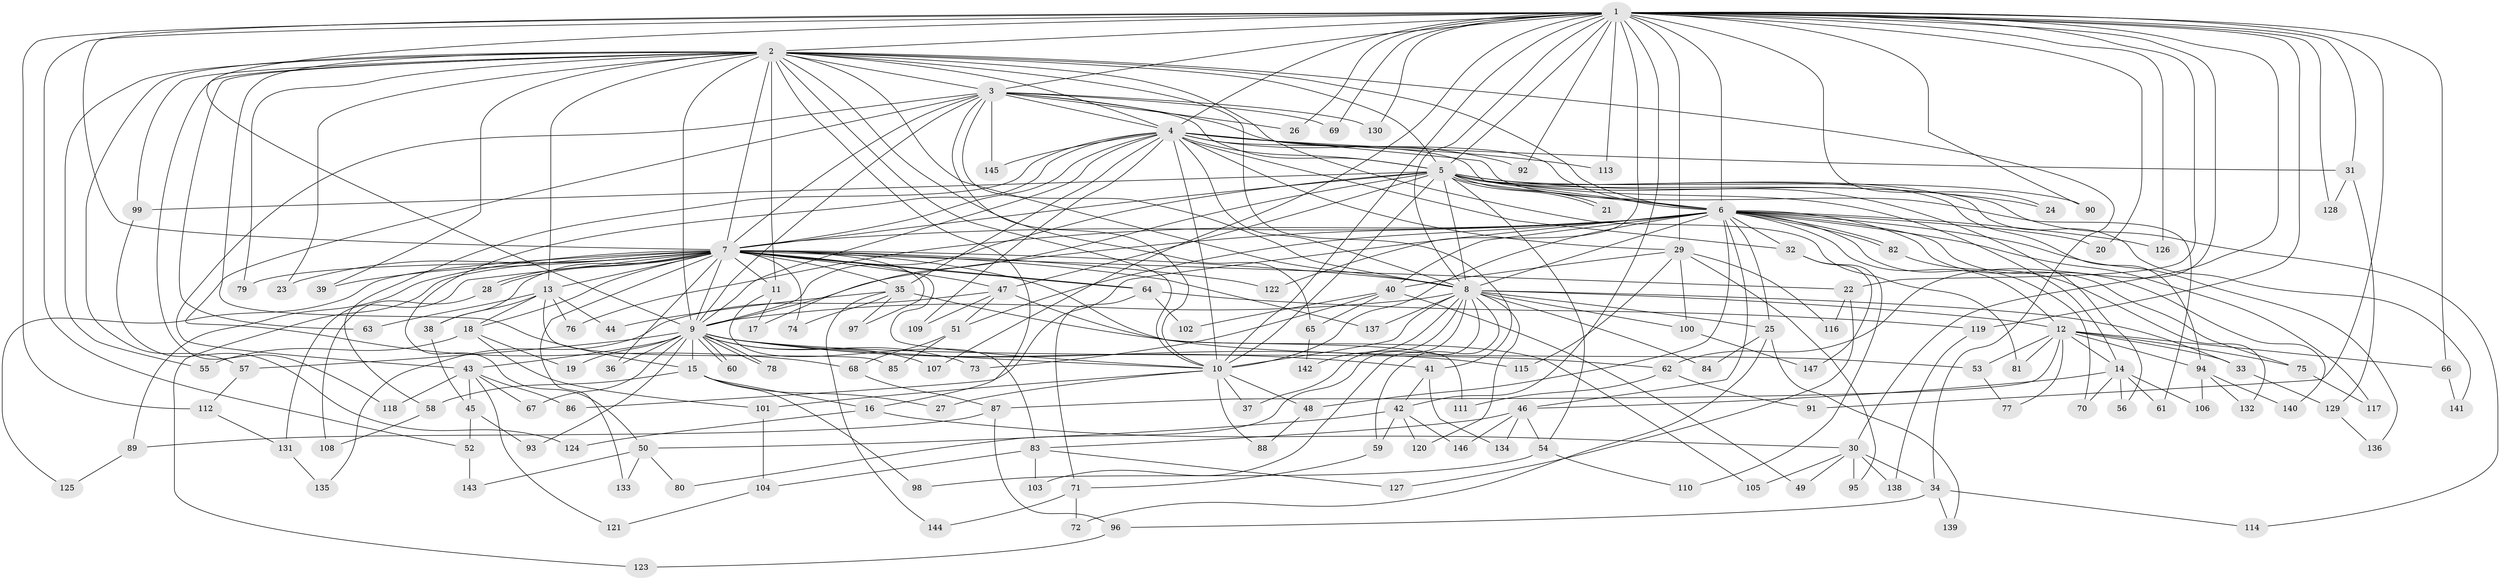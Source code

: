 // coarse degree distribution, {30: 0.008695652173913044, 26: 0.017391304347826087, 18: 0.008695652173913044, 20: 0.017391304347826087, 22: 0.008695652173913044, 31: 0.008695652173913044, 24: 0.008695652173913044, 13: 0.008695652173913044, 4: 0.11304347826086956, 11: 0.017391304347826087, 6: 0.02608695652173913, 2: 0.5478260869565217, 3: 0.12173913043478261, 7: 0.034782608695652174, 5: 0.034782608695652174, 9: 0.008695652173913044, 1: 0.008695652173913044}
// Generated by graph-tools (version 1.1) at 2025/51/02/27/25 19:51:47]
// undirected, 147 vertices, 319 edges
graph export_dot {
graph [start="1"]
  node [color=gray90,style=filled];
  1;
  2;
  3;
  4;
  5;
  6;
  7;
  8;
  9;
  10;
  11;
  12;
  13;
  14;
  15;
  16;
  17;
  18;
  19;
  20;
  21;
  22;
  23;
  24;
  25;
  26;
  27;
  28;
  29;
  30;
  31;
  32;
  33;
  34;
  35;
  36;
  37;
  38;
  39;
  40;
  41;
  42;
  43;
  44;
  45;
  46;
  47;
  48;
  49;
  50;
  51;
  52;
  53;
  54;
  55;
  56;
  57;
  58;
  59;
  60;
  61;
  62;
  63;
  64;
  65;
  66;
  67;
  68;
  69;
  70;
  71;
  72;
  73;
  74;
  75;
  76;
  77;
  78;
  79;
  80;
  81;
  82;
  83;
  84;
  85;
  86;
  87;
  88;
  89;
  90;
  91;
  92;
  93;
  94;
  95;
  96;
  97;
  98;
  99;
  100;
  101;
  102;
  103;
  104;
  105;
  106;
  107;
  108;
  109;
  110;
  111;
  112;
  113;
  114;
  115;
  116;
  117;
  118;
  119;
  120;
  121;
  122;
  123;
  124;
  125;
  126;
  127;
  128;
  129;
  130;
  131;
  132;
  133;
  134;
  135;
  136;
  137;
  138;
  139;
  140;
  141;
  142;
  143;
  144;
  145;
  146;
  147;
  1 -- 2;
  1 -- 3;
  1 -- 4;
  1 -- 5;
  1 -- 6;
  1 -- 7;
  1 -- 8;
  1 -- 9;
  1 -- 10;
  1 -- 20;
  1 -- 22;
  1 -- 24;
  1 -- 26;
  1 -- 29;
  1 -- 30;
  1 -- 31;
  1 -- 42;
  1 -- 52;
  1 -- 62;
  1 -- 66;
  1 -- 69;
  1 -- 90;
  1 -- 91;
  1 -- 92;
  1 -- 107;
  1 -- 112;
  1 -- 113;
  1 -- 119;
  1 -- 122;
  1 -- 126;
  1 -- 128;
  1 -- 130;
  2 -- 3;
  2 -- 4;
  2 -- 5;
  2 -- 6;
  2 -- 7;
  2 -- 8;
  2 -- 9;
  2 -- 10;
  2 -- 11;
  2 -- 13;
  2 -- 15;
  2 -- 16;
  2 -- 23;
  2 -- 34;
  2 -- 39;
  2 -- 41;
  2 -- 55;
  2 -- 57;
  2 -- 63;
  2 -- 65;
  2 -- 79;
  2 -- 81;
  2 -- 99;
  2 -- 118;
  3 -- 4;
  3 -- 5;
  3 -- 6;
  3 -- 7;
  3 -- 8;
  3 -- 9;
  3 -- 10;
  3 -- 26;
  3 -- 43;
  3 -- 68;
  3 -- 69;
  3 -- 130;
  3 -- 145;
  4 -- 5;
  4 -- 6;
  4 -- 7;
  4 -- 8;
  4 -- 9;
  4 -- 10;
  4 -- 29;
  4 -- 31;
  4 -- 32;
  4 -- 35;
  4 -- 50;
  4 -- 58;
  4 -- 61;
  4 -- 92;
  4 -- 109;
  4 -- 113;
  4 -- 145;
  5 -- 6;
  5 -- 7;
  5 -- 8;
  5 -- 9;
  5 -- 10;
  5 -- 14;
  5 -- 17;
  5 -- 21;
  5 -- 21;
  5 -- 24;
  5 -- 47;
  5 -- 54;
  5 -- 56;
  5 -- 90;
  5 -- 94;
  5 -- 99;
  5 -- 114;
  5 -- 141;
  6 -- 7;
  6 -- 8;
  6 -- 9;
  6 -- 10;
  6 -- 12;
  6 -- 20;
  6 -- 25;
  6 -- 32;
  6 -- 40;
  6 -- 46;
  6 -- 48;
  6 -- 51;
  6 -- 70;
  6 -- 75;
  6 -- 76;
  6 -- 82;
  6 -- 82;
  6 -- 86;
  6 -- 117;
  6 -- 126;
  6 -- 136;
  6 -- 140;
  7 -- 8;
  7 -- 9;
  7 -- 10;
  7 -- 11;
  7 -- 13;
  7 -- 18;
  7 -- 22;
  7 -- 23;
  7 -- 28;
  7 -- 28;
  7 -- 35;
  7 -- 36;
  7 -- 38;
  7 -- 39;
  7 -- 47;
  7 -- 64;
  7 -- 64;
  7 -- 74;
  7 -- 79;
  7 -- 89;
  7 -- 97;
  7 -- 111;
  7 -- 122;
  7 -- 123;
  7 -- 125;
  7 -- 131;
  7 -- 133;
  7 -- 137;
  8 -- 9;
  8 -- 10;
  8 -- 12;
  8 -- 25;
  8 -- 33;
  8 -- 37;
  8 -- 59;
  8 -- 80;
  8 -- 84;
  8 -- 100;
  8 -- 103;
  8 -- 120;
  8 -- 137;
  8 -- 142;
  9 -- 10;
  9 -- 15;
  9 -- 19;
  9 -- 36;
  9 -- 41;
  9 -- 43;
  9 -- 57;
  9 -- 60;
  9 -- 60;
  9 -- 62;
  9 -- 67;
  9 -- 73;
  9 -- 78;
  9 -- 78;
  9 -- 93;
  9 -- 107;
  9 -- 115;
  10 -- 27;
  10 -- 37;
  10 -- 48;
  10 -- 88;
  10 -- 101;
  11 -- 17;
  11 -- 83;
  12 -- 14;
  12 -- 33;
  12 -- 53;
  12 -- 66;
  12 -- 75;
  12 -- 77;
  12 -- 81;
  12 -- 87;
  12 -- 94;
  13 -- 18;
  13 -- 38;
  13 -- 44;
  13 -- 63;
  13 -- 76;
  13 -- 85;
  14 -- 46;
  14 -- 56;
  14 -- 61;
  14 -- 70;
  14 -- 106;
  15 -- 16;
  15 -- 27;
  15 -- 58;
  15 -- 98;
  16 -- 30;
  16 -- 124;
  18 -- 19;
  18 -- 55;
  18 -- 101;
  22 -- 116;
  22 -- 127;
  25 -- 72;
  25 -- 84;
  25 -- 139;
  28 -- 108;
  29 -- 40;
  29 -- 95;
  29 -- 100;
  29 -- 115;
  29 -- 116;
  30 -- 34;
  30 -- 49;
  30 -- 95;
  30 -- 105;
  30 -- 138;
  31 -- 128;
  31 -- 129;
  32 -- 110;
  32 -- 147;
  33 -- 129;
  34 -- 96;
  34 -- 114;
  34 -- 139;
  35 -- 44;
  35 -- 74;
  35 -- 97;
  35 -- 105;
  35 -- 144;
  38 -- 45;
  40 -- 49;
  40 -- 65;
  40 -- 73;
  40 -- 102;
  41 -- 42;
  41 -- 134;
  42 -- 50;
  42 -- 59;
  42 -- 120;
  42 -- 146;
  43 -- 45;
  43 -- 67;
  43 -- 86;
  43 -- 118;
  43 -- 121;
  45 -- 52;
  45 -- 93;
  46 -- 54;
  46 -- 83;
  46 -- 134;
  46 -- 146;
  47 -- 51;
  47 -- 53;
  47 -- 109;
  47 -- 135;
  48 -- 88;
  50 -- 80;
  50 -- 133;
  50 -- 143;
  51 -- 68;
  51 -- 85;
  52 -- 143;
  53 -- 77;
  54 -- 98;
  54 -- 110;
  57 -- 112;
  58 -- 108;
  59 -- 71;
  62 -- 91;
  62 -- 111;
  64 -- 71;
  64 -- 102;
  64 -- 119;
  65 -- 142;
  66 -- 141;
  68 -- 87;
  71 -- 72;
  71 -- 144;
  75 -- 117;
  82 -- 132;
  83 -- 103;
  83 -- 104;
  83 -- 127;
  87 -- 89;
  87 -- 96;
  89 -- 125;
  94 -- 106;
  94 -- 132;
  94 -- 140;
  96 -- 123;
  99 -- 124;
  100 -- 147;
  101 -- 104;
  104 -- 121;
  112 -- 131;
  119 -- 138;
  129 -- 136;
  131 -- 135;
}
